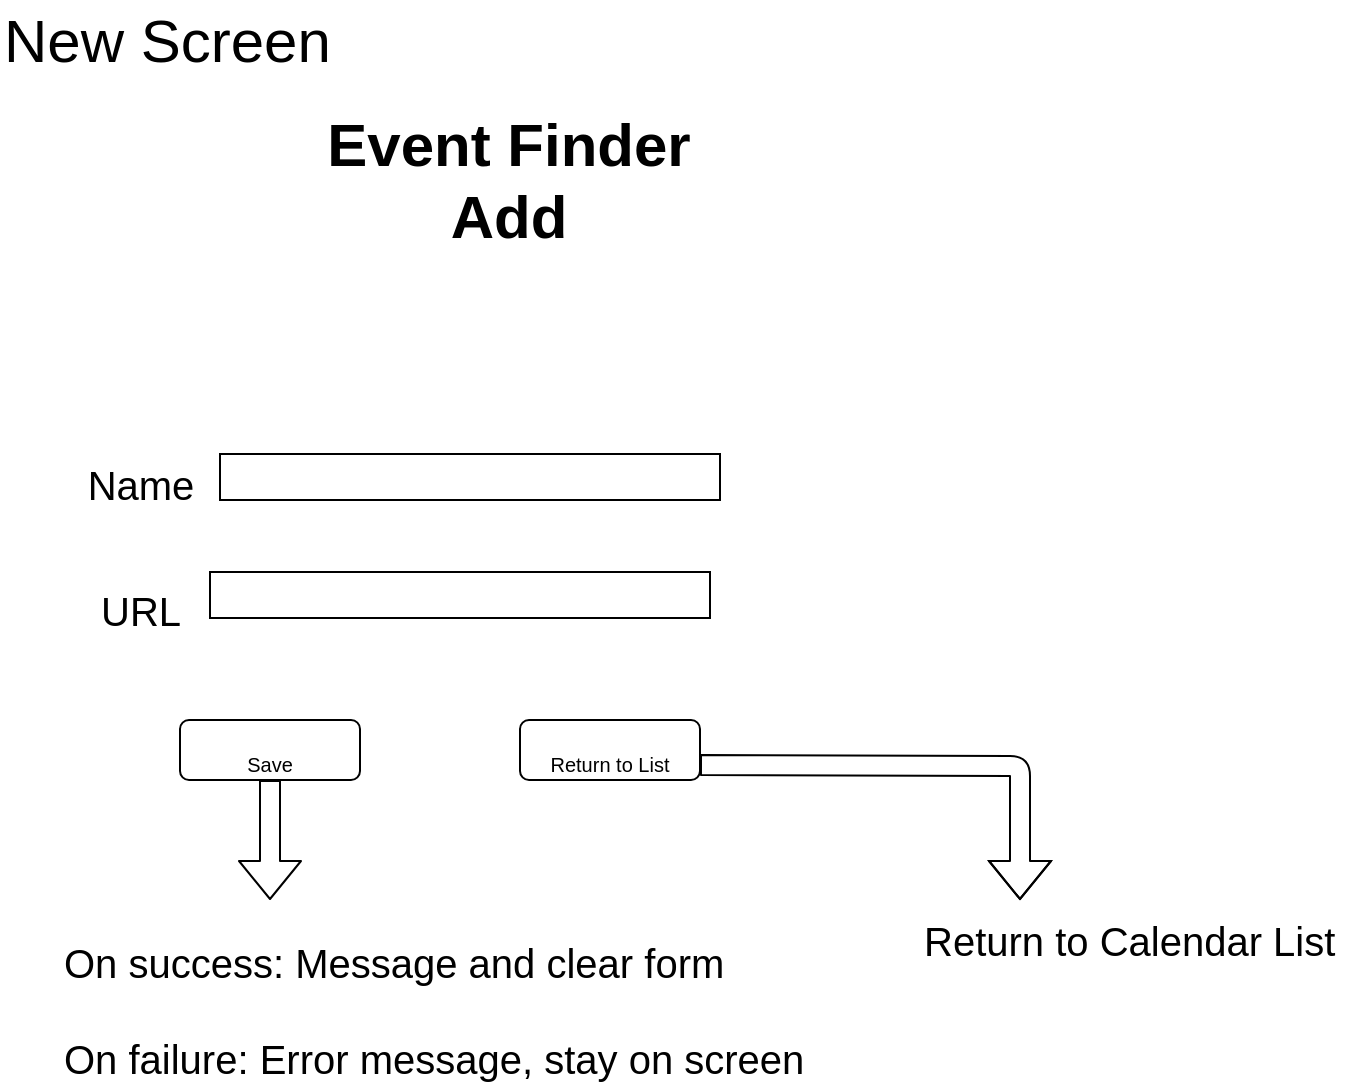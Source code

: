 <mxfile version="12.6.5" type="device"><diagram id="moYUQwlxdf3XrbjLOL8l" name="Page-1"><mxGraphModel dx="946" dy="625" grid="1" gridSize="10" guides="1" tooltips="1" connect="1" arrows="1" fold="1" page="1" pageScale="1" pageWidth="850" pageHeight="1100" math="0" shadow="0"><root><mxCell id="0"/><mxCell id="1" parent="0"/><mxCell id="l0VPM1y0SwLT3u_EBxe7-1" value="Name" style="text;html=1;align=center;verticalAlign=middle;resizable=0;points=[];autosize=1;fontSize=20;" parent="1" vertex="1"><mxGeometry x="65" y="237" width="70" height="30" as="geometry"/></mxCell><mxCell id="l0VPM1y0SwLT3u_EBxe7-2" value="" style="rounded=0;whiteSpace=wrap;html=1;fontSize=20;align=left;" parent="1" vertex="1"><mxGeometry x="140" y="237" width="250" height="23" as="geometry"/></mxCell><mxCell id="l0VPM1y0SwLT3u_EBxe7-9" value="URL" style="text;html=1;align=center;verticalAlign=middle;resizable=0;points=[];autosize=1;fontSize=20;" parent="1" vertex="1"><mxGeometry x="70" y="300" width="60" height="30" as="geometry"/></mxCell><mxCell id="l0VPM1y0SwLT3u_EBxe7-10" value="" style="rounded=0;whiteSpace=wrap;html=1;fontSize=20;align=left;" parent="1" vertex="1"><mxGeometry x="135" y="296" width="250" height="23" as="geometry"/></mxCell><mxCell id="l0VPM1y0SwLT3u_EBxe7-14" value="&lt;font size=&quot;1&quot;&gt;Save&lt;/font&gt;" style="rounded=1;whiteSpace=wrap;html=1;strokeColor=#000000;fontSize=30;" parent="1" vertex="1"><mxGeometry x="120" y="370" width="90" height="30" as="geometry"/></mxCell><mxCell id="l0VPM1y0SwLT3u_EBxe7-16" value="&lt;font size=&quot;1&quot;&gt;Return to List&lt;/font&gt;" style="rounded=1;whiteSpace=wrap;html=1;strokeColor=#000000;fontSize=30;" parent="1" vertex="1"><mxGeometry x="290" y="370" width="90" height="30" as="geometry"/></mxCell><mxCell id="uvFtD--Mf2m_k4akAluT-1" value="Event Finder&lt;br&gt;Add" style="text;html=1;align=center;verticalAlign=middle;resizable=0;points=[];autosize=1;fontStyle=1;fontSize=30;" parent="1" vertex="1"><mxGeometry x="184" y="60" width="200" height="80" as="geometry"/></mxCell><mxCell id="uvFtD--Mf2m_k4akAluT-2" value="New Screen" style="text;html=1;align=left;verticalAlign=middle;resizable=0;points=[];autosize=1;fontSize=30;" parent="1" vertex="1"><mxGeometry x="30" y="10" width="180" height="40" as="geometry"/></mxCell><mxCell id="uvFtD--Mf2m_k4akAluT-3" value="" style="shape=flexArrow;endArrow=classic;html=1;exitX=0.5;exitY=1;exitDx=0;exitDy=0;" parent="1" source="l0VPM1y0SwLT3u_EBxe7-14" edge="1"><mxGeometry width="50" height="50" relative="1" as="geometry"><mxPoint x="30" y="470" as="sourcePoint"/><mxPoint x="165" y="460" as="targetPoint"/></mxGeometry></mxCell><mxCell id="H-o66k-lSTQujys8WVZ5-1" value="&lt;font style=&quot;font-size: 20px&quot;&gt;On success: Message and clear form&lt;br&gt;&lt;br&gt;On failure: Error message, stay on screen&lt;br&gt;&lt;/font&gt;" style="text;html=1;align=left;verticalAlign=middle;resizable=0;points=[];autosize=1;" parent="1" vertex="1"><mxGeometry x="60" y="490" width="390" height="50" as="geometry"/></mxCell><mxCell id="H-o66k-lSTQujys8WVZ5-2" value="" style="shape=flexArrow;endArrow=classic;html=1;exitX=1;exitY=0.75;exitDx=0;exitDy=0;" parent="1" source="l0VPM1y0SwLT3u_EBxe7-16" edge="1"><mxGeometry width="50" height="50" relative="1" as="geometry"><mxPoint x="540" y="400" as="sourcePoint"/><mxPoint x="540" y="460" as="targetPoint"/><Array as="points"><mxPoint x="540" y="393"/></Array></mxGeometry></mxCell><mxCell id="H-o66k-lSTQujys8WVZ5-3" value="&lt;font style=&quot;font-size: 20px&quot;&gt;Return to Calendar List&lt;br&gt;&lt;/font&gt;" style="text;html=1;align=left;verticalAlign=middle;resizable=0;points=[];autosize=1;" parent="1" vertex="1"><mxGeometry x="490" y="470" width="220" height="20" as="geometry"/></mxCell></root></mxGraphModel></diagram></mxfile>